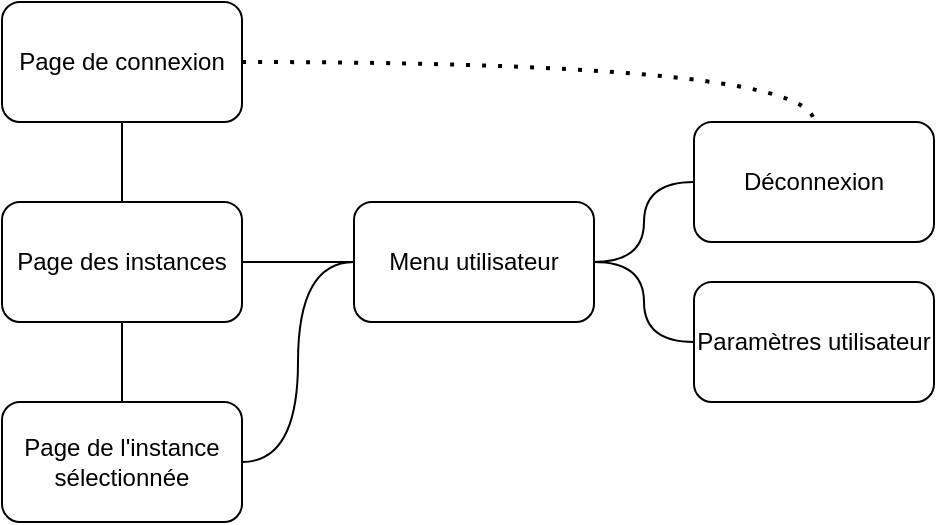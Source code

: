 <mxfile version="28.0.4">
  <diagram name="Page-1" id="I2g0L43gcoAq_PHCXbG9">
    <mxGraphModel dx="647" dy="481" grid="1" gridSize="10" guides="1" tooltips="1" connect="1" arrows="1" fold="1" page="1" pageScale="1" pageWidth="827" pageHeight="1169" math="0" shadow="0">
      <root>
        <mxCell id="0" />
        <mxCell id="1" parent="0" />
        <mxCell id="nLQSM6gZHCC2rWgLxpNA-1" value="Page de connexion" style="rounded=1;whiteSpace=wrap;html=1;" parent="1" vertex="1">
          <mxGeometry x="130" y="80" width="120" height="60" as="geometry" />
        </mxCell>
        <mxCell id="nLQSM6gZHCC2rWgLxpNA-2" value="Page des instances" style="rounded=1;whiteSpace=wrap;html=1;" parent="1" vertex="1">
          <mxGeometry x="130" y="180" width="120" height="60" as="geometry" />
        </mxCell>
        <mxCell id="nLQSM6gZHCC2rWgLxpNA-3" value="Page de l&#39;instance sélectionnée" style="rounded=1;whiteSpace=wrap;html=1;" parent="1" vertex="1">
          <mxGeometry x="130" y="280" width="120" height="60" as="geometry" />
        </mxCell>
        <mxCell id="nLQSM6gZHCC2rWgLxpNA-4" value="Paramètres utilisateur" style="rounded=1;whiteSpace=wrap;html=1;" parent="1" vertex="1">
          <mxGeometry x="476" y="220" width="120" height="60" as="geometry" />
        </mxCell>
        <mxCell id="nLQSM6gZHCC2rWgLxpNA-5" value="" style="endArrow=none;html=1;rounded=0;entryX=0.5;entryY=1;entryDx=0;entryDy=0;exitX=0.5;exitY=0;exitDx=0;exitDy=0;strokeWidth=1;" parent="1" source="nLQSM6gZHCC2rWgLxpNA-2" target="nLQSM6gZHCC2rWgLxpNA-1" edge="1">
          <mxGeometry width="50" height="50" relative="1" as="geometry">
            <mxPoint x="146" y="250" as="sourcePoint" />
            <mxPoint x="196" y="200" as="targetPoint" />
          </mxGeometry>
        </mxCell>
        <mxCell id="nLQSM6gZHCC2rWgLxpNA-6" value="" style="endArrow=none;html=1;rounded=0;entryX=0.5;entryY=1;entryDx=0;entryDy=0;exitX=0.5;exitY=0;exitDx=0;exitDy=0;" parent="1" source="nLQSM6gZHCC2rWgLxpNA-3" target="nLQSM6gZHCC2rWgLxpNA-2" edge="1">
          <mxGeometry width="50" height="50" relative="1" as="geometry">
            <mxPoint x="146" y="250" as="sourcePoint" />
            <mxPoint x="196" y="200" as="targetPoint" />
          </mxGeometry>
        </mxCell>
        <mxCell id="nLQSM6gZHCC2rWgLxpNA-9" value="Menu utilisateur" style="rounded=1;whiteSpace=wrap;html=1;" parent="1" vertex="1">
          <mxGeometry x="306" y="180" width="120" height="60" as="geometry" />
        </mxCell>
        <mxCell id="nLQSM6gZHCC2rWgLxpNA-10" value="" style="endArrow=none;html=1;rounded=0;entryX=0;entryY=0.5;entryDx=0;entryDy=0;exitX=1;exitY=0.5;exitDx=0;exitDy=0;" parent="1" source="nLQSM6gZHCC2rWgLxpNA-2" target="nLQSM6gZHCC2rWgLxpNA-9" edge="1">
          <mxGeometry width="50" height="50" relative="1" as="geometry">
            <mxPoint x="146" y="310" as="sourcePoint" />
            <mxPoint x="196" y="260" as="targetPoint" />
          </mxGeometry>
        </mxCell>
        <mxCell id="nLQSM6gZHCC2rWgLxpNA-12" value="Déconnexion" style="rounded=1;whiteSpace=wrap;html=1;" parent="1" vertex="1">
          <mxGeometry x="476" y="140" width="120" height="60" as="geometry" />
        </mxCell>
        <mxCell id="nLQSM6gZHCC2rWgLxpNA-13" value="" style="endArrow=none;html=1;rounded=0;entryX=0;entryY=0.5;entryDx=0;entryDy=0;exitX=1;exitY=0.5;exitDx=0;exitDy=0;edgeStyle=orthogonalEdgeStyle;curved=1;" parent="1" source="nLQSM6gZHCC2rWgLxpNA-9" target="nLQSM6gZHCC2rWgLxpNA-4" edge="1">
          <mxGeometry width="50" height="50" relative="1" as="geometry">
            <mxPoint x="476" y="310" as="sourcePoint" />
            <mxPoint x="526" y="260" as="targetPoint" />
          </mxGeometry>
        </mxCell>
        <mxCell id="nLQSM6gZHCC2rWgLxpNA-14" value="" style="endArrow=none;html=1;rounded=0;entryX=0;entryY=0.5;entryDx=0;entryDy=0;exitX=1;exitY=0.5;exitDx=0;exitDy=0;edgeStyle=orthogonalEdgeStyle;curved=1;" parent="1" source="nLQSM6gZHCC2rWgLxpNA-9" target="nLQSM6gZHCC2rWgLxpNA-12" edge="1">
          <mxGeometry width="50" height="50" relative="1" as="geometry">
            <mxPoint x="476" y="310" as="sourcePoint" />
            <mxPoint x="526" y="260" as="targetPoint" />
          </mxGeometry>
        </mxCell>
        <mxCell id="nLQSM6gZHCC2rWgLxpNA-16" value="" style="endArrow=none;html=1;rounded=0;entryX=0;entryY=0.5;entryDx=0;entryDy=0;exitX=1;exitY=0.5;exitDx=0;exitDy=0;edgeStyle=orthogonalEdgeStyle;curved=1;" parent="1" source="nLQSM6gZHCC2rWgLxpNA-3" target="nLQSM6gZHCC2rWgLxpNA-9" edge="1">
          <mxGeometry width="50" height="50" relative="1" as="geometry">
            <mxPoint x="416" y="300" as="sourcePoint" />
            <mxPoint x="466" y="250" as="targetPoint" />
          </mxGeometry>
        </mxCell>
        <mxCell id="nLQSM6gZHCC2rWgLxpNA-20" value="" style="endArrow=none;dashed=1;html=1;dashPattern=1 3;strokeWidth=2;rounded=0;entryX=0.5;entryY=0;entryDx=0;entryDy=0;exitX=1;exitY=0.5;exitDx=0;exitDy=0;edgeStyle=orthogonalEdgeStyle;curved=1;" parent="1" source="nLQSM6gZHCC2rWgLxpNA-1" target="nLQSM6gZHCC2rWgLxpNA-12" edge="1">
          <mxGeometry width="50" height="50" relative="1" as="geometry">
            <mxPoint x="416" y="300" as="sourcePoint" />
            <mxPoint x="466" y="250" as="targetPoint" />
            <Array as="points">
              <mxPoint x="536" y="110" />
            </Array>
          </mxGeometry>
        </mxCell>
      </root>
    </mxGraphModel>
  </diagram>
</mxfile>
